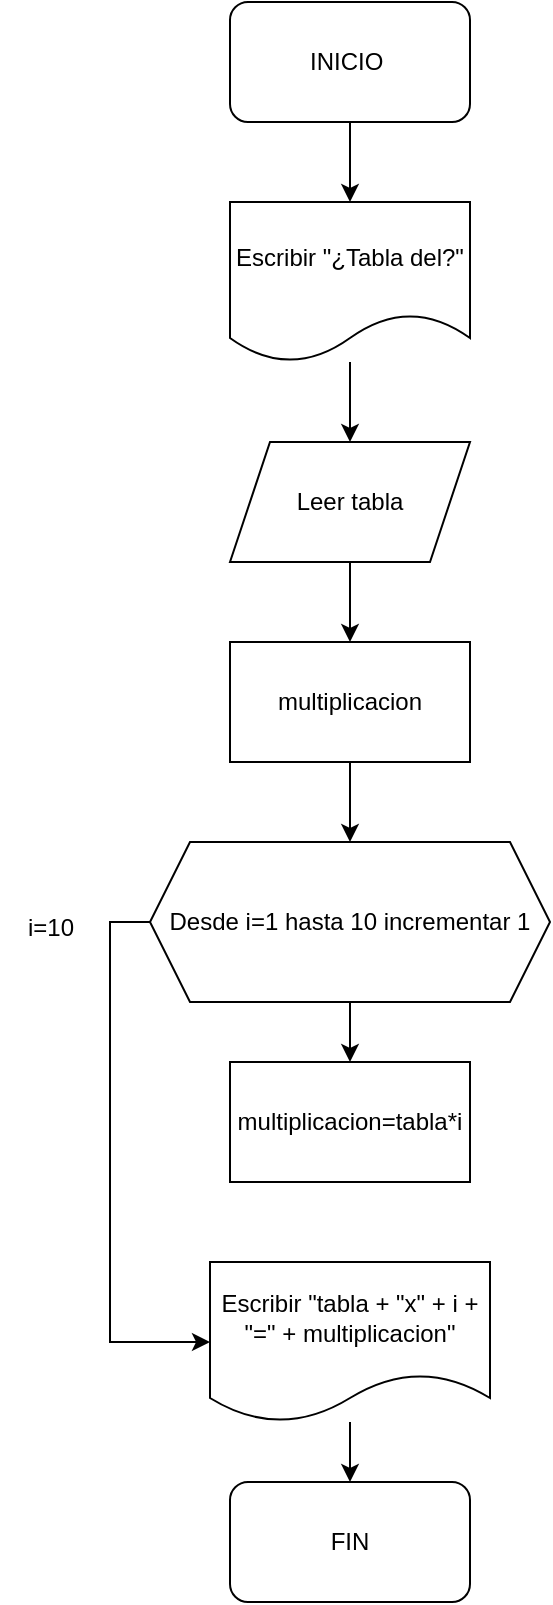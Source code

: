 <mxfile version="22.0.3" type="github">
  <diagram name="Página-1" id="YKe6ZGgzqoObkCjaug9G">
    <mxGraphModel dx="1434" dy="745" grid="1" gridSize="10" guides="1" tooltips="1" connect="1" arrows="1" fold="1" page="1" pageScale="1" pageWidth="827" pageHeight="1169" math="0" shadow="0">
      <root>
        <mxCell id="0" />
        <mxCell id="1" parent="0" />
        <mxCell id="bsicV0F9C5O2ZPwaJInM-4" style="edgeStyle=orthogonalEdgeStyle;rounded=0;orthogonalLoop=1;jettySize=auto;html=1;entryX=0.5;entryY=0;entryDx=0;entryDy=0;" edge="1" parent="1" source="bsicV0F9C5O2ZPwaJInM-1" target="bsicV0F9C5O2ZPwaJInM-2">
          <mxGeometry relative="1" as="geometry" />
        </mxCell>
        <mxCell id="bsicV0F9C5O2ZPwaJInM-1" value="INICIO&amp;nbsp;" style="rounded=1;whiteSpace=wrap;html=1;" vertex="1" parent="1">
          <mxGeometry x="350" y="350" width="120" height="60" as="geometry" />
        </mxCell>
        <mxCell id="bsicV0F9C5O2ZPwaJInM-5" style="edgeStyle=orthogonalEdgeStyle;rounded=0;orthogonalLoop=1;jettySize=auto;html=1;entryX=0.5;entryY=0;entryDx=0;entryDy=0;" edge="1" parent="1" source="bsicV0F9C5O2ZPwaJInM-2" target="bsicV0F9C5O2ZPwaJInM-3">
          <mxGeometry relative="1" as="geometry" />
        </mxCell>
        <mxCell id="bsicV0F9C5O2ZPwaJInM-2" value="Escribir &quot;¿Tabla del?&quot;" style="shape=document;whiteSpace=wrap;html=1;boundedLbl=1;" vertex="1" parent="1">
          <mxGeometry x="350" y="450" width="120" height="80" as="geometry" />
        </mxCell>
        <mxCell id="bsicV0F9C5O2ZPwaJInM-7" style="edgeStyle=orthogonalEdgeStyle;rounded=0;orthogonalLoop=1;jettySize=auto;html=1;exitX=0.5;exitY=1;exitDx=0;exitDy=0;entryX=0.5;entryY=0;entryDx=0;entryDy=0;" edge="1" parent="1" source="bsicV0F9C5O2ZPwaJInM-3" target="bsicV0F9C5O2ZPwaJInM-6">
          <mxGeometry relative="1" as="geometry" />
        </mxCell>
        <mxCell id="bsicV0F9C5O2ZPwaJInM-3" value="Leer tabla" style="shape=parallelogram;perimeter=parallelogramPerimeter;whiteSpace=wrap;html=1;fixedSize=1;" vertex="1" parent="1">
          <mxGeometry x="350" y="570" width="120" height="60" as="geometry" />
        </mxCell>
        <mxCell id="bsicV0F9C5O2ZPwaJInM-9" style="edgeStyle=orthogonalEdgeStyle;rounded=0;orthogonalLoop=1;jettySize=auto;html=1;exitX=0.5;exitY=1;exitDx=0;exitDy=0;entryX=0.5;entryY=0;entryDx=0;entryDy=0;" edge="1" parent="1" source="bsicV0F9C5O2ZPwaJInM-6" target="bsicV0F9C5O2ZPwaJInM-8">
          <mxGeometry relative="1" as="geometry" />
        </mxCell>
        <mxCell id="bsicV0F9C5O2ZPwaJInM-6" value="multiplicacion" style="rounded=0;whiteSpace=wrap;html=1;" vertex="1" parent="1">
          <mxGeometry x="350" y="670" width="120" height="60" as="geometry" />
        </mxCell>
        <mxCell id="bsicV0F9C5O2ZPwaJInM-12" style="edgeStyle=orthogonalEdgeStyle;rounded=0;orthogonalLoop=1;jettySize=auto;html=1;exitX=0.5;exitY=1;exitDx=0;exitDy=0;entryX=0.5;entryY=0;entryDx=0;entryDy=0;" edge="1" parent="1" source="bsicV0F9C5O2ZPwaJInM-8" target="bsicV0F9C5O2ZPwaJInM-11">
          <mxGeometry relative="1" as="geometry" />
        </mxCell>
        <mxCell id="bsicV0F9C5O2ZPwaJInM-16" style="edgeStyle=orthogonalEdgeStyle;rounded=0;orthogonalLoop=1;jettySize=auto;html=1;exitX=0;exitY=0.5;exitDx=0;exitDy=0;entryX=0;entryY=0.5;entryDx=0;entryDy=0;" edge="1" parent="1" source="bsicV0F9C5O2ZPwaJInM-8" target="bsicV0F9C5O2ZPwaJInM-15">
          <mxGeometry relative="1" as="geometry" />
        </mxCell>
        <mxCell id="bsicV0F9C5O2ZPwaJInM-8" value="Desde i=1 hasta 10 incrementar 1" style="shape=hexagon;perimeter=hexagonPerimeter2;whiteSpace=wrap;html=1;fixedSize=1;" vertex="1" parent="1">
          <mxGeometry x="310" y="770" width="200" height="80" as="geometry" />
        </mxCell>
        <mxCell id="bsicV0F9C5O2ZPwaJInM-11" value="multiplicacion=tabla*i" style="rounded=0;whiteSpace=wrap;html=1;" vertex="1" parent="1">
          <mxGeometry x="350" y="880" width="120" height="60" as="geometry" />
        </mxCell>
        <mxCell id="bsicV0F9C5O2ZPwaJInM-20" style="edgeStyle=orthogonalEdgeStyle;rounded=0;orthogonalLoop=1;jettySize=auto;html=1;entryX=0.5;entryY=0;entryDx=0;entryDy=0;" edge="1" parent="1" source="bsicV0F9C5O2ZPwaJInM-15" target="bsicV0F9C5O2ZPwaJInM-18">
          <mxGeometry relative="1" as="geometry" />
        </mxCell>
        <mxCell id="bsicV0F9C5O2ZPwaJInM-15" value="Escribir &quot;tabla + &quot;x&quot; + i + &quot;=&quot; + multiplicacion&quot;" style="shape=document;whiteSpace=wrap;html=1;boundedLbl=1;" vertex="1" parent="1">
          <mxGeometry x="340" y="980" width="140" height="80" as="geometry" />
        </mxCell>
        <mxCell id="bsicV0F9C5O2ZPwaJInM-17" value="i=10" style="text;html=1;align=center;verticalAlign=middle;resizable=0;points=[];autosize=1;strokeColor=none;fillColor=none;" vertex="1" parent="1">
          <mxGeometry x="235" y="798" width="50" height="30" as="geometry" />
        </mxCell>
        <mxCell id="bsicV0F9C5O2ZPwaJInM-18" value="FIN" style="rounded=1;whiteSpace=wrap;html=1;" vertex="1" parent="1">
          <mxGeometry x="350" y="1090" width="120" height="60" as="geometry" />
        </mxCell>
      </root>
    </mxGraphModel>
  </diagram>
</mxfile>
